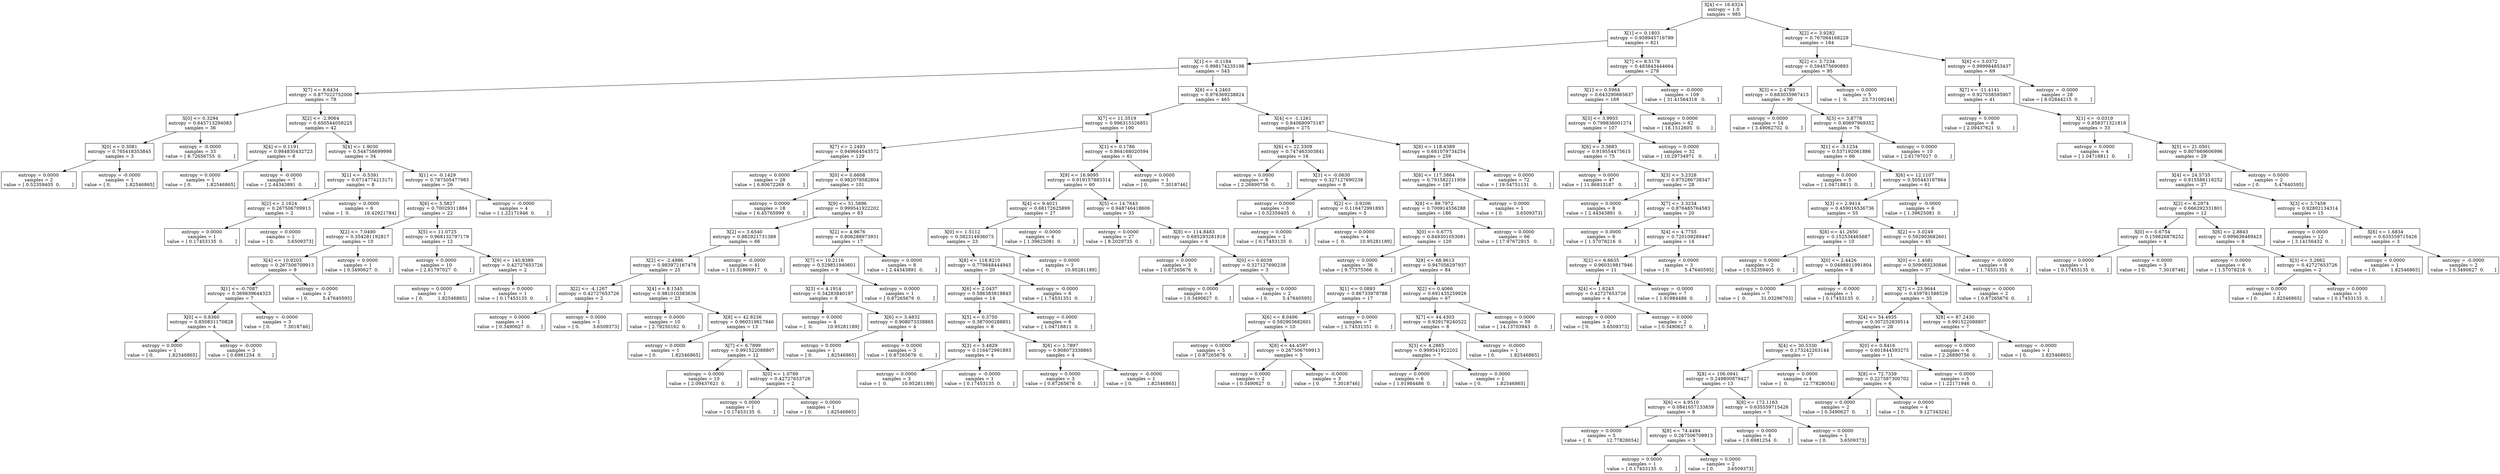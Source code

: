 digraph Tree {
0 [label="X[4] <= 16.6324\nentropy = 1.0\nsamples = 985", shape="box"] ;
1 [label="X[1] <= 0.1803\nentropy = 0.958945716799\nsamples = 821", shape="box"] ;
0 -> 1 ;
2 [label="X[1] <= -0.1184\nentropy = 0.998174235198\nsamples = 543", shape="box"] ;
1 -> 2 ;
3 [label="X[7] <= 8.6434\nentropy = 0.877022752006\nsamples = 78", shape="box"] ;
2 -> 3 ;
4 [label="X[0] <= 0.3294\nentropy = 0.645713294083\nsamples = 36", shape="box"] ;
3 -> 4 ;
5 [label="X[0] <= 0.3081\nentropy = 0.765418353845\nsamples = 3", shape="box"] ;
4 -> 5 ;
6 [label="entropy = 0.0000\nsamples = 2\nvalue = [ 0.52359405  0.        ]", shape="box"] ;
5 -> 6 ;
7 [label="entropy = -0.0000\nsamples = 1\nvalue = [ 0.          1.82546865]", shape="box"] ;
5 -> 7 ;
8 [label="entropy = -0.0000\nsamples = 33\nvalue = [ 8.72656755  0.        ]", shape="box"] ;
4 -> 8 ;
9 [label="X[2] <= -2.9064\nentropy = 0.650544058225\nsamples = 42", shape="box"] ;
3 -> 9 ;
10 [label="X[4] <= 0.1191\nentropy = 0.984830432723\nsamples = 8", shape="box"] ;
9 -> 10 ;
11 [label="entropy = 0.0000\nsamples = 1\nvalue = [ 0.          1.82546865]", shape="box"] ;
10 -> 11 ;
12 [label="entropy = -0.0000\nsamples = 7\nvalue = [ 2.44343891  0.        ]", shape="box"] ;
10 -> 12 ;
13 [label="X[4] <= 1.9030\nentropy = 0.544758699998\nsamples = 34", shape="box"] ;
9 -> 13 ;
14 [label="X[1] <= -0.5391\nentropy = 0.0714774213171\nsamples = 8", shape="box"] ;
13 -> 14 ;
15 [label="X[2] <= 2.1624\nentropy = 0.267506709913\nsamples = 2", shape="box"] ;
14 -> 15 ;
16 [label="entropy = 0.0000\nsamples = 1\nvalue = [ 0.17453135  0.        ]", shape="box"] ;
15 -> 16 ;
17 [label="entropy = 0.0000\nsamples = 1\nvalue = [ 0.         3.6509373]", shape="box"] ;
15 -> 17 ;
18 [label="entropy = 0.0000\nsamples = 6\nvalue = [  0.          16.42921784]", shape="box"] ;
14 -> 18 ;
19 [label="X[1] <= -0.1429\nentropy = 0.787505477983\nsamples = 26", shape="box"] ;
13 -> 19 ;
20 [label="X[6] <= 5.5827\nentropy = 0.70029311884\nsamples = 22", shape="box"] ;
19 -> 20 ;
21 [label="X[2] <= 7.0490\nentropy = 0.354281192817\nsamples = 10", shape="box"] ;
20 -> 21 ;
22 [label="X[4] <= 10.9203\nentropy = 0.267506709913\nsamples = 9", shape="box"] ;
21 -> 22 ;
23 [label="X[1] <= -0.7087\nentropy = 0.369839644323\nsamples = 7", shape="box"] ;
22 -> 23 ;
24 [label="X[0] <= 0.8360\nentropy = 0.850831170828\nsamples = 4", shape="box"] ;
23 -> 24 ;
25 [label="entropy = 0.0000\nsamples = 1\nvalue = [ 0.          1.82546865]", shape="box"] ;
24 -> 25 ;
26 [label="entropy = -0.0000\nsamples = 3\nvalue = [ 0.6981254  0.       ]", shape="box"] ;
24 -> 26 ;
27 [label="entropy = -0.0000\nsamples = 3\nvalue = [ 0.         7.3018746]", shape="box"] ;
23 -> 27 ;
28 [label="entropy = -0.0000\nsamples = 2\nvalue = [ 0.          5.47640595]", shape="box"] ;
22 -> 28 ;
29 [label="entropy = 0.0000\nsamples = 1\nvalue = [ 0.3490627  0.       ]", shape="box"] ;
21 -> 29 ;
30 [label="X[5] <= 11.0725\nentropy = 0.968132797179\nsamples = 12", shape="box"] ;
20 -> 30 ;
31 [label="entropy = 0.0000\nsamples = 10\nvalue = [ 2.61797027  0.        ]", shape="box"] ;
30 -> 31 ;
32 [label="X[9] <= 140.8389\nentropy = 0.42727653726\nsamples = 2", shape="box"] ;
30 -> 32 ;
33 [label="entropy = 0.0000\nsamples = 1\nvalue = [ 0.          1.82546865]", shape="box"] ;
32 -> 33 ;
34 [label="entropy = 0.0000\nsamples = 1\nvalue = [ 0.17453135  0.        ]", shape="box"] ;
32 -> 34 ;
35 [label="entropy = -0.0000\nsamples = 4\nvalue = [ 1.22171946  0.        ]", shape="box"] ;
19 -> 35 ;
36 [label="X[6] <= 4.2463\nentropy = 0.976369238824\nsamples = 465", shape="box"] ;
2 -> 36 ;
37 [label="X[7] <= 11.3519\nentropy = 0.996315526851\nsamples = 190", shape="box"] ;
36 -> 37 ;
38 [label="X[7] <= 2.2493\nentropy = 0.949664543572\nsamples = 129", shape="box"] ;
37 -> 38 ;
39 [label="entropy = 0.0000\nsamples = 28\nvalue = [ 6.80672269  0.        ]", shape="box"] ;
38 -> 39 ;
40 [label="X[0] <= 0.6608\nentropy = 0.982079582804\nsamples = 101", shape="box"] ;
38 -> 40 ;
41 [label="entropy = 0.0000\nsamples = 18\nvalue = [ 6.45765999  0.        ]", shape="box"] ;
40 -> 41 ;
42 [label="X[9] <= 51.5896\nentropy = 0.999541922202\nsamples = 83", shape="box"] ;
40 -> 42 ;
43 [label="X[2] <= 3.6540\nentropy = 0.882921731388\nsamples = 66", shape="box"] ;
42 -> 43 ;
44 [label="X[2] <= -2.4986\nentropy = 0.983972167478\nsamples = 25", shape="box"] ;
43 -> 44 ;
45 [label="X[2] <= -4.1267\nentropy = 0.42727653726\nsamples = 2", shape="box"] ;
44 -> 45 ;
46 [label="entropy = 0.0000\nsamples = 1\nvalue = [ 0.3490627  0.       ]", shape="box"] ;
45 -> 46 ;
47 [label="entropy = 0.0000\nsamples = 1\nvalue = [ 0.         3.6509373]", shape="box"] ;
45 -> 47 ;
48 [label="X[4] <= 8.1545\nentropy = 0.981010383636\nsamples = 23", shape="box"] ;
44 -> 48 ;
49 [label="entropy = 0.0000\nsamples = 10\nvalue = [ 2.79250162  0.        ]", shape="box"] ;
48 -> 49 ;
50 [label="X[8] <= 42.8236\nentropy = 0.960319817946\nsamples = 13", shape="box"] ;
48 -> 50 ;
51 [label="entropy = 0.0000\nsamples = 1\nvalue = [ 0.          1.82546865]", shape="box"] ;
50 -> 51 ;
52 [label="X[7] <= 6.7899\nentropy = 0.991522088807\nsamples = 12", shape="box"] ;
50 -> 52 ;
53 [label="entropy = 0.0000\nsamples = 10\nvalue = [ 2.09437621  0.        ]", shape="box"] ;
52 -> 53 ;
54 [label="X[0] <= 1.0789\nentropy = 0.42727653726\nsamples = 2", shape="box"] ;
52 -> 54 ;
55 [label="entropy = 0.0000\nsamples = 1\nvalue = [ 0.17453135  0.        ]", shape="box"] ;
54 -> 55 ;
56 [label="entropy = 0.0000\nsamples = 1\nvalue = [ 0.          1.82546865]", shape="box"] ;
54 -> 56 ;
57 [label="entropy = -0.0000\nsamples = 41\nvalue = [ 11.51906917   0.        ]", shape="box"] ;
43 -> 57 ;
58 [label="X[2] <= 4.9676\nentropy = 0.806288973931\nsamples = 17", shape="box"] ;
42 -> 58 ;
59 [label="X[7] <= 10.2116\nentropy = 0.529851940601\nsamples = 9", shape="box"] ;
58 -> 59 ;
60 [label="X[3] <= 4.1914\nentropy = 0.34283840197\nsamples = 8", shape="box"] ;
59 -> 60 ;
61 [label="entropy = 0.0000\nsamples = 4\nvalue = [  0.          10.95281189]", shape="box"] ;
60 -> 61 ;
62 [label="X[6] <= 3.4832\nentropy = 0.908073338865\nsamples = 4", shape="box"] ;
60 -> 62 ;
63 [label="entropy = 0.0000\nsamples = 1\nvalue = [ 0.          1.82546865]", shape="box"] ;
62 -> 63 ;
64 [label="entropy = 0.0000\nsamples = 3\nvalue = [ 0.87265676  0.        ]", shape="box"] ;
62 -> 64 ;
65 [label="entropy = 0.0000\nsamples = 1\nvalue = [ 0.87265676  0.        ]", shape="box"] ;
59 -> 65 ;
66 [label="entropy = 0.0000\nsamples = 8\nvalue = [ 2.44343891  0.        ]", shape="box"] ;
58 -> 66 ;
67 [label="X[1] <= 0.1786\nentropy = 0.864168020594\nsamples = 61", shape="box"] ;
37 -> 67 ;
68 [label="X[9] <= 16.9095\nentropy = 0.919157883314\nsamples = 60", shape="box"] ;
67 -> 68 ;
69 [label="X[4] <= 9.4021\nentropy = 0.68172625899\nsamples = 27", shape="box"] ;
68 -> 69 ;
70 [label="X[0] <= 1.5112\nentropy = 0.582314936075\nsamples = 23", shape="box"] ;
69 -> 70 ;
71 [label="X[8] <= 118.8210\nentropy = 0.779848444945\nsamples = 20", shape="box"] ;
70 -> 71 ;
72 [label="X[6] <= 2.0437\nentropy = 0.586383819843\nsamples = 14", shape="box"] ;
71 -> 72 ;
73 [label="X[5] <= 0.3750\nentropy = 0.387000288851\nsamples = 8", shape="box"] ;
72 -> 73 ;
74 [label="X[3] <= 3.4829\nentropy = 0.116472991893\nsamples = 4", shape="box"] ;
73 -> 74 ;
75 [label="entropy = 0.0000\nsamples = 3\nvalue = [  0.          10.95281189]", shape="box"] ;
74 -> 75 ;
76 [label="entropy = -0.0000\nsamples = 1\nvalue = [ 0.17453135  0.        ]", shape="box"] ;
74 -> 76 ;
77 [label="X[6] <= 1.7897\nentropy = 0.908073338865\nsamples = 4", shape="box"] ;
73 -> 77 ;
78 [label="entropy = 0.0000\nsamples = 3\nvalue = [ 0.87265676  0.        ]", shape="box"] ;
77 -> 78 ;
79 [label="entropy = -0.0000\nsamples = 1\nvalue = [ 0.          1.82546865]", shape="box"] ;
77 -> 79 ;
80 [label="entropy = 0.0000\nsamples = 6\nvalue = [ 1.04718811  0.        ]", shape="box"] ;
72 -> 80 ;
81 [label="entropy = -0.0000\nsamples = 6\nvalue = [ 1.74531351  0.        ]", shape="box"] ;
71 -> 81 ;
82 [label="entropy = 0.0000\nsamples = 3\nvalue = [  0.          10.95281189]", shape="box"] ;
70 -> 82 ;
83 [label="entropy = -0.0000\nsamples = 4\nvalue = [ 1.39625081  0.        ]", shape="box"] ;
69 -> 83 ;
84 [label="X[5] <= 14.7643\nentropy = 0.948746418606\nsamples = 33", shape="box"] ;
68 -> 84 ;
85 [label="entropy = 0.0000\nsamples = 27\nvalue = [ 8.2029735  0.       ]", shape="box"] ;
84 -> 85 ;
86 [label="X[8] <= 114.8483\nentropy = 0.685293281918\nsamples = 6", shape="box"] ;
84 -> 86 ;
87 [label="entropy = 0.0000\nsamples = 3\nvalue = [ 0.87265676  0.        ]", shape="box"] ;
86 -> 87 ;
88 [label="X[0] <= 0.6039\nentropy = 0.327127690238\nsamples = 3", shape="box"] ;
86 -> 88 ;
89 [label="entropy = 0.0000\nsamples = 1\nvalue = [ 0.3490627  0.       ]", shape="box"] ;
88 -> 89 ;
90 [label="entropy = 0.0000\nsamples = 2\nvalue = [ 0.          5.47640595]", shape="box"] ;
88 -> 90 ;
91 [label="entropy = 0.0000\nsamples = 1\nvalue = [ 0.         7.3018746]", shape="box"] ;
67 -> 91 ;
92 [label="X[4] <= -1.1261\nentropy = 0.840680975187\nsamples = 275", shape="box"] ;
36 -> 92 ;
93 [label="X[6] <= 22.3309\nentropy = 0.747463303841\nsamples = 16", shape="box"] ;
92 -> 93 ;
94 [label="entropy = 0.0000\nsamples = 8\nvalue = [ 2.26890756  0.        ]", shape="box"] ;
93 -> 94 ;
95 [label="X[1] <= -0.0630\nentropy = 0.327127690238\nsamples = 8", shape="box"] ;
93 -> 95 ;
96 [label="entropy = 0.0000\nsamples = 3\nvalue = [ 0.52359405  0.        ]", shape="box"] ;
95 -> 96 ;
97 [label="X[2] <= -3.9206\nentropy = 0.116472991893\nsamples = 5", shape="box"] ;
95 -> 97 ;
98 [label="entropy = 0.0000\nsamples = 1\nvalue = [ 0.17453135  0.        ]", shape="box"] ;
97 -> 98 ;
99 [label="entropy = 0.0000\nsamples = 4\nvalue = [  0.          10.95281189]", shape="box"] ;
97 -> 99 ;
100 [label="X[8] <= 118.4389\nentropy = 0.681079734254\nsamples = 259", shape="box"] ;
92 -> 100 ;
101 [label="X[8] <= 117.3864\nentropy = 0.791582211959\nsamples = 187", shape="box"] ;
100 -> 101 ;
102 [label="X[8] <= 89.7972\nentropy = 0.700914556288\nsamples = 186", shape="box"] ;
101 -> 102 ;
103 [label="X[0] <= 0.6775\nentropy = 0.849301053081\nsamples = 120", shape="box"] ;
102 -> 103 ;
104 [label="entropy = 0.0000\nsamples = 36\nvalue = [ 9.77375566  0.        ]", shape="box"] ;
103 -> 104 ;
105 [label="X[8] <= 68.9613\nentropy = 0.947056297937\nsamples = 84", shape="box"] ;
103 -> 105 ;
106 [label="X[1] <= 0.0893\nentropy = 0.86733978788\nsamples = 17", shape="box"] ;
105 -> 106 ;
107 [label="X[6] <= 8.0496\nentropy = 0.592903682601\nsamples = 10", shape="box"] ;
106 -> 107 ;
108 [label="entropy = 0.0000\nsamples = 5\nvalue = [ 0.87265676  0.        ]", shape="box"] ;
107 -> 108 ;
109 [label="X[8] <= 44.4597\nentropy = 0.267506709913\nsamples = 5", shape="box"] ;
107 -> 109 ;
110 [label="entropy = 0.0000\nsamples = 2\nvalue = [ 0.3490627  0.       ]", shape="box"] ;
109 -> 110 ;
111 [label="entropy = -0.0000\nsamples = 3\nvalue = [ 0.         7.3018746]", shape="box"] ;
109 -> 111 ;
112 [label="entropy = 0.0000\nsamples = 7\nvalue = [ 1.74531351  0.        ]", shape="box"] ;
106 -> 112 ;
113 [label="X[2] <= 0.4066\nentropy = 0.691435259926\nsamples = 67", shape="box"] ;
105 -> 113 ;
114 [label="X[7] <= 44.4303\nentropy = 0.929178240522\nsamples = 8", shape="box"] ;
113 -> 114 ;
115 [label="X[3] <= 4.2865\nentropy = 0.999541922202\nsamples = 7", shape="box"] ;
114 -> 115 ;
116 [label="entropy = 0.0000\nsamples = 6\nvalue = [ 1.91984486  0.        ]", shape="box"] ;
115 -> 116 ;
117 [label="entropy = 0.0000\nsamples = 1\nvalue = [ 0.          1.82546865]", shape="box"] ;
115 -> 117 ;
118 [label="entropy = -0.0000\nsamples = 1\nvalue = [ 0.          1.82546865]", shape="box"] ;
114 -> 118 ;
119 [label="entropy = 0.0000\nsamples = 59\nvalue = [ 14.13703943   0.        ]", shape="box"] ;
113 -> 119 ;
120 [label="entropy = 0.0000\nsamples = 66\nvalue = [ 17.97672915   0.        ]", shape="box"] ;
102 -> 120 ;
121 [label="entropy = 0.0000\nsamples = 1\nvalue = [ 0.         3.6509373]", shape="box"] ;
101 -> 121 ;
122 [label="entropy = 0.0000\nsamples = 72\nvalue = [ 19.54751131   0.        ]", shape="box"] ;
100 -> 122 ;
123 [label="X[7] <= 8.5178\nentropy = 0.483843444664\nsamples = 278", shape="box"] ;
1 -> 123 ;
124 [label="X[1] <= 0.5964\nentropy = 0.643290665637\nsamples = 169", shape="box"] ;
123 -> 124 ;
125 [label="X[3] <= 3.9955\nentropy = 0.799836001274\nsamples = 107", shape="box"] ;
124 -> 125 ;
126 [label="X[6] <= 3.3683\nentropy = 0.919554475615\nsamples = 75", shape="box"] ;
125 -> 126 ;
127 [label="entropy = 0.0000\nsamples = 47\nvalue = [ 11.86813187   0.        ]", shape="box"] ;
126 -> 127 ;
128 [label="X[3] <= 3.2328\nentropy = 0.975286738347\nsamples = 28", shape="box"] ;
126 -> 128 ;
129 [label="entropy = 0.0000\nsamples = 8\nvalue = [ 2.44343891  0.        ]", shape="box"] ;
128 -> 129 ;
130 [label="X[7] <= 3.3234\nentropy = 0.876485764583\nsamples = 20", shape="box"] ;
128 -> 130 ;
131 [label="entropy = 0.0000\nsamples = 6\nvalue = [ 1.57078216  0.        ]", shape="box"] ;
130 -> 131 ;
132 [label="X[4] <= 4.7755\nentropy = 0.720109289447\nsamples = 14", shape="box"] ;
130 -> 132 ;
133 [label="X[2] <= 6.6635\nentropy = 0.960319817946\nsamples = 11", shape="box"] ;
132 -> 133 ;
134 [label="X[4] <= 1.6243\nentropy = 0.42727653726\nsamples = 4", shape="box"] ;
133 -> 134 ;
135 [label="entropy = 0.0000\nsamples = 2\nvalue = [ 0.         3.6509373]", shape="box"] ;
134 -> 135 ;
136 [label="entropy = 0.0000\nsamples = 2\nvalue = [ 0.3490627  0.       ]", shape="box"] ;
134 -> 136 ;
137 [label="entropy = -0.0000\nsamples = 7\nvalue = [ 1.91984486  0.        ]", shape="box"] ;
133 -> 137 ;
138 [label="entropy = 0.0000\nsamples = 3\nvalue = [ 0.          5.47640595]", shape="box"] ;
132 -> 138 ;
139 [label="entropy = 0.0000\nsamples = 32\nvalue = [ 10.29734971   0.        ]", shape="box"] ;
125 -> 139 ;
140 [label="entropy = 0.0000\nsamples = 62\nvalue = [ 18.1512605   0.       ]", shape="box"] ;
124 -> 140 ;
141 [label="entropy = -0.0000\nsamples = 109\nvalue = [ 31.41564318   0.        ]", shape="box"] ;
123 -> 141 ;
142 [label="X[2] <= 3.9282\nentropy = 0.767064168229\nsamples = 164", shape="box"] ;
0 -> 142 ;
143 [label="X[2] <= 3.7234\nentropy = 0.594575690893\nsamples = 95", shape="box"] ;
142 -> 143 ;
144 [label="X[3] <= 2.4789\nentropy = 0.683035967413\nsamples = 90", shape="box"] ;
143 -> 144 ;
145 [label="entropy = 0.0000\nsamples = 14\nvalue = [ 3.49062702  0.        ]", shape="box"] ;
144 -> 145 ;
146 [label="X[3] <= 3.8778\nentropy = 0.60697969352\nsamples = 76", shape="box"] ;
144 -> 146 ;
147 [label="X[1] <= -3.1234\nentropy = 0.537192061886\nsamples = 66", shape="box"] ;
146 -> 147 ;
148 [label="entropy = 0.0000\nsamples = 5\nvalue = [ 1.04718811  0.        ]", shape="box"] ;
147 -> 148 ;
149 [label="X[6] <= 12.1107\nentropy = 0.505443197864\nsamples = 61", shape="box"] ;
147 -> 149 ;
150 [label="X[3] <= 2.9414\nentropy = 0.459016536736\nsamples = 55", shape="box"] ;
149 -> 150 ;
151 [label="X[8] <= 41.2650\nentropy = 0.152534465687\nsamples = 10", shape="box"] ;
150 -> 151 ;
152 [label="entropy = 0.0000\nsamples = 2\nvalue = [ 0.52359405  0.        ]", shape="box"] ;
151 -> 152 ;
153 [label="X[0] <= 2.4426\nentropy = 0.0498911991804\nsamples = 8", shape="box"] ;
151 -> 153 ;
154 [label="entropy = 0.0000\nsamples = 7\nvalue = [  0.          31.03296703]", shape="box"] ;
153 -> 154 ;
155 [label="entropy = -0.0000\nsamples = 1\nvalue = [ 0.17453135  0.        ]", shape="box"] ;
153 -> 155 ;
156 [label="X[2] <= 3.0249\nentropy = 0.592903682601\nsamples = 45", shape="box"] ;
150 -> 156 ;
157 [label="X[0] <= 1.4081\nentropy = 0.509093230846\nsamples = 37", shape="box"] ;
156 -> 157 ;
158 [label="X[7] <= 23.9644\nentropy = 0.459781588529\nsamples = 35", shape="box"] ;
157 -> 158 ;
159 [label="X[4] <= 54.4935\nentropy = 0.307252839514\nsamples = 28", shape="box"] ;
158 -> 159 ;
160 [label="X[4] <= 30.5330\nentropy = 0.173242263144\nsamples = 17", shape="box"] ;
159 -> 160 ;
161 [label="X[8] <= 106.0941\nentropy = 0.249800879427\nsamples = 13", shape="box"] ;
160 -> 161 ;
162 [label="X[6] <= 4.9510\nentropy = 0.0841657133839\nsamples = 8", shape="box"] ;
161 -> 162 ;
163 [label="entropy = 0.0000\nsamples = 5\nvalue = [  0.          12.77828054]", shape="box"] ;
162 -> 163 ;
164 [label="X[8] <= 74.4494\nentropy = 0.267506709913\nsamples = 3", shape="box"] ;
162 -> 164 ;
165 [label="entropy = 0.0000\nsamples = 1\nvalue = [ 0.17453135  0.        ]", shape="box"] ;
164 -> 165 ;
166 [label="entropy = 0.0000\nsamples = 2\nvalue = [ 0.         3.6509373]", shape="box"] ;
164 -> 166 ;
167 [label="X[8] <= 172.1163\nentropy = 0.635559715426\nsamples = 5", shape="box"] ;
161 -> 167 ;
168 [label="entropy = 0.0000\nsamples = 4\nvalue = [ 0.6981254  0.       ]", shape="box"] ;
167 -> 168 ;
169 [label="entropy = 0.0000\nsamples = 1\nvalue = [ 0.         3.6509373]", shape="box"] ;
167 -> 169 ;
170 [label="entropy = 0.0000\nsamples = 4\nvalue = [  0.          12.77828054]", shape="box"] ;
160 -> 170 ;
171 [label="X[0] <= 0.8416\nentropy = 0.601844593275\nsamples = 11", shape="box"] ;
159 -> 171 ;
172 [label="X[8] <= 72.7339\nentropy = 0.227587300702\nsamples = 6", shape="box"] ;
171 -> 172 ;
173 [label="entropy = 0.0000\nsamples = 2\nvalue = [ 0.3490627  0.       ]", shape="box"] ;
172 -> 173 ;
174 [label="entropy = 0.0000\nsamples = 4\nvalue = [ 0.          9.12734324]", shape="box"] ;
172 -> 174 ;
175 [label="entropy = 0.0000\nsamples = 5\nvalue = [ 1.22171946  0.        ]", shape="box"] ;
171 -> 175 ;
176 [label="X[8] <= 87.2430\nentropy = 0.991522088807\nsamples = 7", shape="box"] ;
158 -> 176 ;
177 [label="entropy = 0.0000\nsamples = 6\nvalue = [ 2.26890756  0.        ]", shape="box"] ;
176 -> 177 ;
178 [label="entropy = -0.0000\nsamples = 1\nvalue = [ 0.          1.82546865]", shape="box"] ;
176 -> 178 ;
179 [label="entropy = -0.0000\nsamples = 2\nvalue = [ 0.87265676  0.        ]", shape="box"] ;
157 -> 179 ;
180 [label="entropy = -0.0000\nsamples = 8\nvalue = [ 1.74531351  0.        ]", shape="box"] ;
156 -> 180 ;
181 [label="entropy = -0.0000\nsamples = 6\nvalue = [ 1.39625081  0.        ]", shape="box"] ;
149 -> 181 ;
182 [label="entropy = 0.0000\nsamples = 10\nvalue = [ 2.61797027  0.        ]", shape="box"] ;
146 -> 182 ;
183 [label="entropy = 0.0000\nsamples = 5\nvalue = [  0.          23.73109244]", shape="box"] ;
143 -> 183 ;
184 [label="X[6] <= 3.0372\nentropy = 0.999984853437\nsamples = 69", shape="box"] ;
142 -> 184 ;
185 [label="X[7] <= -11.4141\nentropy = 0.927038595907\nsamples = 41", shape="box"] ;
184 -> 185 ;
186 [label="entropy = 0.0000\nsamples = 8\nvalue = [ 2.09437621  0.        ]", shape="box"] ;
185 -> 186 ;
187 [label="X[1] <= -0.0319\nentropy = 0.858371321818\nsamples = 33", shape="box"] ;
185 -> 187 ;
188 [label="entropy = 0.0000\nsamples = 4\nvalue = [ 1.04718811  0.        ]", shape="box"] ;
187 -> 188 ;
189 [label="X[5] <= 21.0501\nentropy = 0.807669606996\nsamples = 29", shape="box"] ;
187 -> 189 ;
190 [label="X[4] <= 24.5735\nentropy = 0.915586118252\nsamples = 27", shape="box"] ;
189 -> 190 ;
191 [label="X[2] <= 6.2974\nentropy = 0.666292331801\nsamples = 12", shape="box"] ;
190 -> 191 ;
192 [label="X[0] <= 0.6754\nentropy = 0.159826878252\nsamples = 4", shape="box"] ;
191 -> 192 ;
193 [label="entropy = 0.0000\nsamples = 1\nvalue = [ 0.17453135  0.        ]", shape="box"] ;
192 -> 193 ;
194 [label="entropy = 0.0000\nsamples = 3\nvalue = [ 0.         7.3018746]", shape="box"] ;
192 -> 194 ;
195 [label="X[6] <= 2.8843\nentropy = 0.999636489423\nsamples = 8", shape="box"] ;
191 -> 195 ;
196 [label="entropy = 0.0000\nsamples = 6\nvalue = [ 1.57078216  0.        ]", shape="box"] ;
195 -> 196 ;
197 [label="X[3] <= 3.2662\nentropy = 0.42727653726\nsamples = 2", shape="box"] ;
195 -> 197 ;
198 [label="entropy = 0.0000\nsamples = 1\nvalue = [ 0.          1.82546865]", shape="box"] ;
197 -> 198 ;
199 [label="entropy = 0.0000\nsamples = 1\nvalue = [ 0.17453135  0.        ]", shape="box"] ;
197 -> 199 ;
200 [label="X[3] <= 3.7459\nentropy = 0.92802134314\nsamples = 15", shape="box"] ;
190 -> 200 ;
201 [label="entropy = 0.0000\nsamples = 12\nvalue = [ 3.14156432  0.        ]", shape="box"] ;
200 -> 201 ;
202 [label="X[6] <= 1.6834\nentropy = 0.635559715426\nsamples = 3", shape="box"] ;
200 -> 202 ;
203 [label="entropy = 0.0000\nsamples = 1\nvalue = [ 0.          1.82546865]", shape="box"] ;
202 -> 203 ;
204 [label="entropy = -0.0000\nsamples = 2\nvalue = [ 0.3490627  0.       ]", shape="box"] ;
202 -> 204 ;
205 [label="entropy = 0.0000\nsamples = 2\nvalue = [ 0.          5.47640595]", shape="box"] ;
189 -> 205 ;
206 [label="entropy = -0.0000\nsamples = 28\nvalue = [ 8.02844215  0.        ]", shape="box"] ;
184 -> 206 ;
}